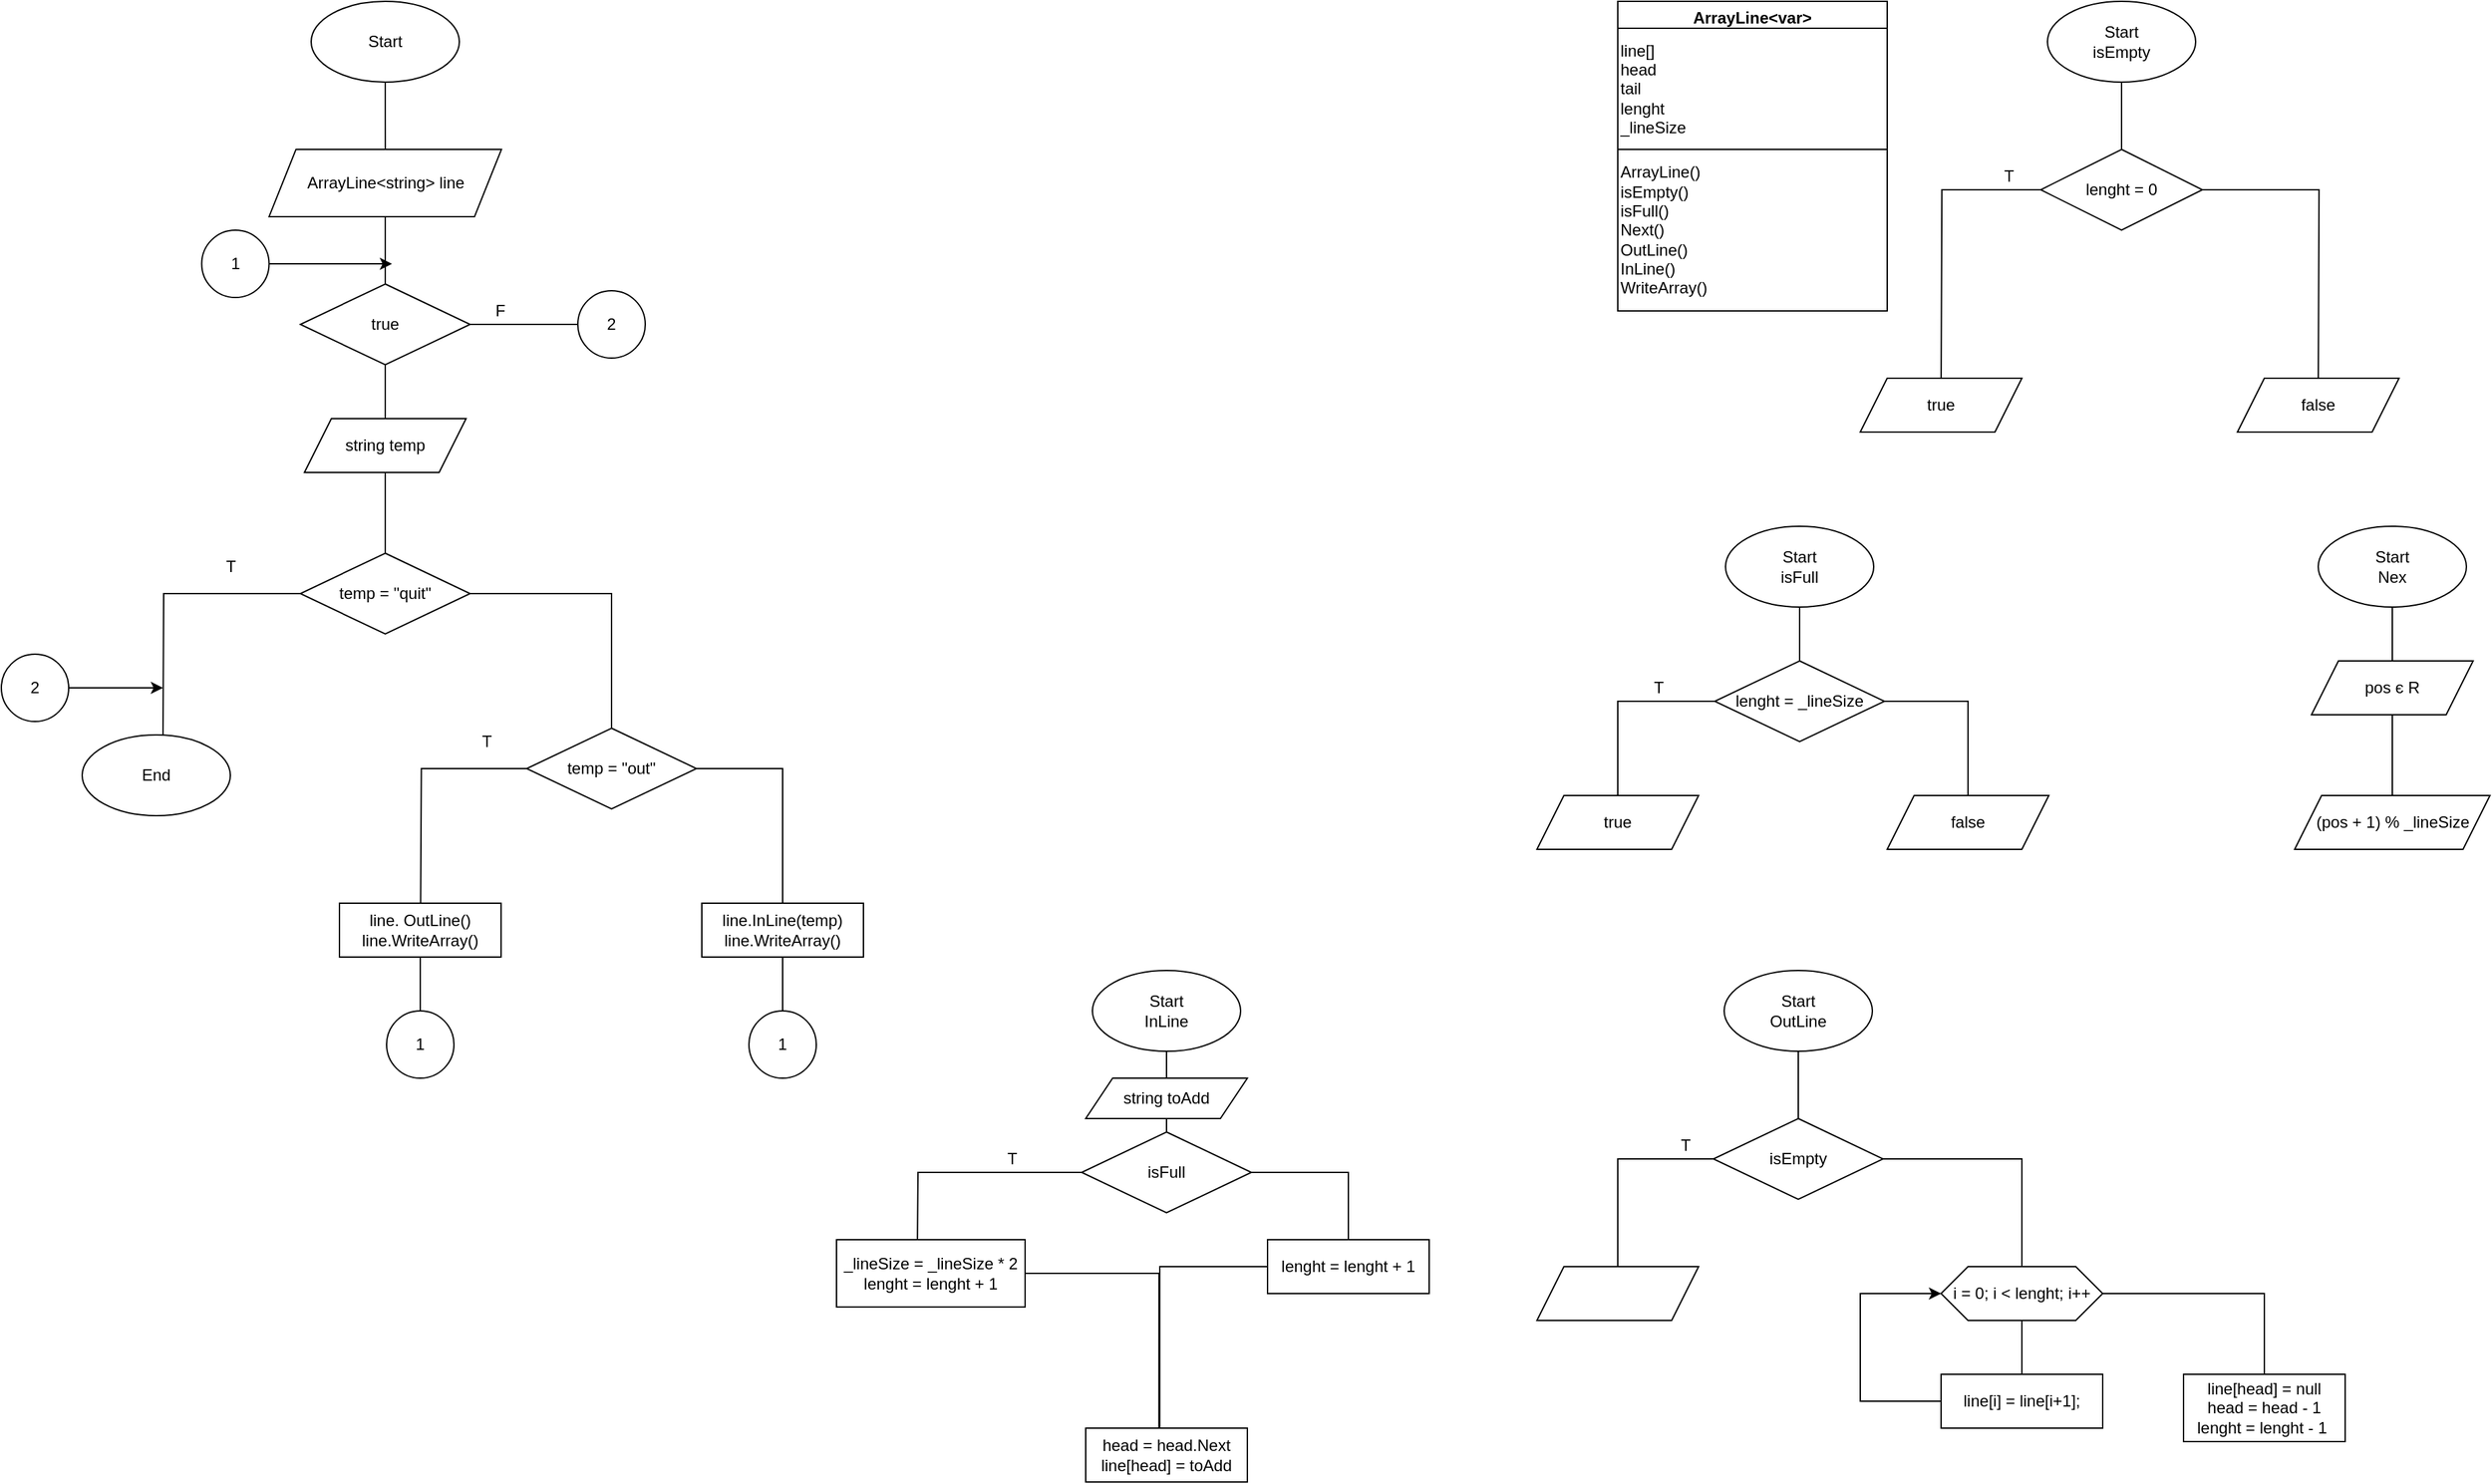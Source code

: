 <mxfile version="20.0.0" type="device"><diagram id="EuVSgjN-MHgFAg4A2t88" name="class ArrayLine"><mxGraphModel dx="4074" dy="3292" grid="1" gridSize="10" guides="1" tooltips="1" connect="1" arrows="1" fold="1" page="1" pageScale="1" pageWidth="827" pageHeight="1169" math="0" shadow="0"><root><mxCell id="0"/><mxCell id="1" parent="0"/><mxCell id="q8rkF_xc6ATO-vsYjyNR-1" value="ArrayLine&lt;var&gt;" style="swimlane;" vertex="1" parent="1"><mxGeometry x="40" y="40" width="200" height="230" as="geometry"><mxRectangle x="200" y="50" width="130" height="23" as="alternateBounds"/></mxGeometry></mxCell><mxCell id="q8rkF_xc6ATO-vsYjyNR-2" value="line[]&lt;br&gt;head&lt;br&gt;tail&lt;br&gt;lenght&lt;br&gt;_lineSize" style="whiteSpace=wrap;html=1;align=left;" vertex="1" parent="q8rkF_xc6ATO-vsYjyNR-1"><mxGeometry y="20" width="200" height="90" as="geometry"/></mxCell><mxCell id="q8rkF_xc6ATO-vsYjyNR-3" value="ArrayLine()&lt;br&gt;isEmpty()&lt;br&gt;isFull()&lt;br&gt;Next()&lt;br&gt;OutLine()&lt;br&gt;InLine()&lt;br&gt;WriteArray()" style="rounded=0;whiteSpace=wrap;html=1;align=left;" vertex="1" parent="q8rkF_xc6ATO-vsYjyNR-1"><mxGeometry y="110" width="200" height="120" as="geometry"/></mxCell><mxCell id="q8rkF_xc6ATO-vsYjyNR-7" style="edgeStyle=orthogonalEdgeStyle;rounded=0;orthogonalLoop=1;jettySize=auto;html=1;entryX=0.5;entryY=0;entryDx=0;entryDy=0;endArrow=none;endFill=0;" edge="1" parent="1" source="q8rkF_xc6ATO-vsYjyNR-5" target="q8rkF_xc6ATO-vsYjyNR-6"><mxGeometry relative="1" as="geometry"/></mxCell><mxCell id="q8rkF_xc6ATO-vsYjyNR-5" value="Start&lt;br&gt;isEmpty" style="ellipse;whiteSpace=wrap;html=1;" vertex="1" parent="1"><mxGeometry x="359" y="40" width="110" height="60" as="geometry"/></mxCell><mxCell id="q8rkF_xc6ATO-vsYjyNR-10" value="" style="edgeStyle=orthogonalEdgeStyle;rounded=0;orthogonalLoop=1;jettySize=auto;html=1;endArrow=none;endFill=0;" edge="1" parent="1" source="q8rkF_xc6ATO-vsYjyNR-6"><mxGeometry relative="1" as="geometry"><mxPoint x="280.053" y="320" as="targetPoint"/></mxGeometry></mxCell><mxCell id="q8rkF_xc6ATO-vsYjyNR-12" value="" style="edgeStyle=orthogonalEdgeStyle;rounded=0;orthogonalLoop=1;jettySize=auto;html=1;endArrow=none;endFill=0;" edge="1" parent="1" source="q8rkF_xc6ATO-vsYjyNR-6"><mxGeometry relative="1" as="geometry"><mxPoint x="560.053" y="320" as="targetPoint"/></mxGeometry></mxCell><mxCell id="q8rkF_xc6ATO-vsYjyNR-6" value="lenght = 0" style="rhombus;whiteSpace=wrap;html=1;" vertex="1" parent="1"><mxGeometry x="354" y="150" width="120" height="60" as="geometry"/></mxCell><mxCell id="q8rkF_xc6ATO-vsYjyNR-13" value="true&lt;span style=&quot;color: rgba(0, 0, 0, 0); font-family: monospace; font-size: 0px; text-align: start;&quot;&gt;%3CmxGraphModel%3E%3Croot%3E%3CmxCell%20id%3D%220%22%2F%3E%3CmxCell%20id%3D%221%22%20parent%3D%220%22%2F%3E%3CmxCell%20id%3D%222%22%20value%3D%22true%22%20style%3D%22whiteSpace%3Dwrap%3Bhtml%3D1%3B%22%20vertex%3D%221%22%20parent%3D%221%22%3E%3CmxGeometry%20x%3D%22220%22%20y%3D%22320%22%20width%3D%22120%22%20height%3D%2260%22%20as%3D%22geometry%22%2F%3E%3C%2FmxCell%3E%3CmxCell%20id%3D%223%22%20value%3D%22false%22%20style%3D%22whiteSpace%3Dwrap%3Bhtml%3D1%3B%22%20vertex%3D%221%22%20parent%3D%221%22%3E%3CmxGeometry%20x%3D%22500%22%20y%3D%22320%22%20width%3D%22120%22%20height%3D%2260%22%20as%3D%22geometry%22%2F%3E%3C%2FmxCell%3E%3C%2Froot%3E%3C%2FmxGraphModel%3E&lt;/span&gt;" style="shape=parallelogram;perimeter=parallelogramPerimeter;whiteSpace=wrap;html=1;fixedSize=1;" vertex="1" parent="1"><mxGeometry x="220" y="320" width="120" height="40" as="geometry"/></mxCell><mxCell id="q8rkF_xc6ATO-vsYjyNR-16" value="false" style="shape=parallelogram;perimeter=parallelogramPerimeter;whiteSpace=wrap;html=1;fixedSize=1;" vertex="1" parent="1"><mxGeometry x="500" y="320" width="120" height="40" as="geometry"/></mxCell><mxCell id="q8rkF_xc6ATO-vsYjyNR-22" style="edgeStyle=orthogonalEdgeStyle;rounded=0;orthogonalLoop=1;jettySize=auto;html=1;entryX=0.5;entryY=0;entryDx=0;entryDy=0;endArrow=none;endFill=0;" edge="1" parent="1" source="q8rkF_xc6ATO-vsYjyNR-17" target="q8rkF_xc6ATO-vsYjyNR-21"><mxGeometry relative="1" as="geometry"/></mxCell><mxCell id="q8rkF_xc6ATO-vsYjyNR-17" value="Start&lt;br&gt;isFull" style="ellipse;whiteSpace=wrap;html=1;" vertex="1" parent="1"><mxGeometry x="120" y="430" width="110" height="60" as="geometry"/></mxCell><mxCell id="q8rkF_xc6ATO-vsYjyNR-24" value="" style="edgeStyle=orthogonalEdgeStyle;rounded=0;orthogonalLoop=1;jettySize=auto;html=1;endArrow=none;endFill=0;" edge="1" parent="1" source="q8rkF_xc6ATO-vsYjyNR-21" target="q8rkF_xc6ATO-vsYjyNR-23"><mxGeometry relative="1" as="geometry"/></mxCell><mxCell id="q8rkF_xc6ATO-vsYjyNR-26" style="edgeStyle=orthogonalEdgeStyle;rounded=0;orthogonalLoop=1;jettySize=auto;html=1;endArrow=none;endFill=0;" edge="1" parent="1" source="q8rkF_xc6ATO-vsYjyNR-21" target="q8rkF_xc6ATO-vsYjyNR-25"><mxGeometry relative="1" as="geometry"/></mxCell><mxCell id="q8rkF_xc6ATO-vsYjyNR-21" value="lenght = _lineSize" style="rhombus;whiteSpace=wrap;html=1;" vertex="1" parent="1"><mxGeometry x="112" y="530" width="126" height="60" as="geometry"/></mxCell><mxCell id="q8rkF_xc6ATO-vsYjyNR-23" value="true" style="shape=parallelogram;perimeter=parallelogramPerimeter;whiteSpace=wrap;html=1;fixedSize=1;" vertex="1" parent="1"><mxGeometry x="-20" y="630" width="120" height="40" as="geometry"/></mxCell><mxCell id="q8rkF_xc6ATO-vsYjyNR-25" value="false" style="shape=parallelogram;perimeter=parallelogramPerimeter;whiteSpace=wrap;html=1;fixedSize=1;" vertex="1" parent="1"><mxGeometry x="240" y="630" width="120" height="40" as="geometry"/></mxCell><mxCell id="q8rkF_xc6ATO-vsYjyNR-29" value="" style="edgeStyle=orthogonalEdgeStyle;rounded=0;orthogonalLoop=1;jettySize=auto;html=1;endArrow=none;endFill=0;" edge="1" parent="1" source="q8rkF_xc6ATO-vsYjyNR-27"><mxGeometry relative="1" as="geometry"><mxPoint x="615" y="550" as="targetPoint"/></mxGeometry></mxCell><mxCell id="q8rkF_xc6ATO-vsYjyNR-27" value="Start&lt;br&gt;Nex" style="ellipse;whiteSpace=wrap;html=1;" vertex="1" parent="1"><mxGeometry x="560" y="430" width="110" height="60" as="geometry"/></mxCell><mxCell id="q8rkF_xc6ATO-vsYjyNR-33" style="edgeStyle=orthogonalEdgeStyle;rounded=0;orthogonalLoop=1;jettySize=auto;html=1;entryX=0.5;entryY=0;entryDx=0;entryDy=0;endArrow=none;endFill=0;" edge="1" parent="1" source="q8rkF_xc6ATO-vsYjyNR-31" target="q8rkF_xc6ATO-vsYjyNR-32"><mxGeometry relative="1" as="geometry"/></mxCell><mxCell id="q8rkF_xc6ATO-vsYjyNR-31" value="pos є R" style="shape=parallelogram;perimeter=parallelogramPerimeter;whiteSpace=wrap;html=1;fixedSize=1;" vertex="1" parent="1"><mxGeometry x="555" y="530.0" width="120" height="40" as="geometry"/></mxCell><mxCell id="q8rkF_xc6ATO-vsYjyNR-32" value="(pos + 1) % _lineSize" style="shape=parallelogram;perimeter=parallelogramPerimeter;whiteSpace=wrap;html=1;fixedSize=1;" vertex="1" parent="1"><mxGeometry x="542.5" y="630" width="145" height="40" as="geometry"/></mxCell><mxCell id="q8rkF_xc6ATO-vsYjyNR-36" style="edgeStyle=orthogonalEdgeStyle;rounded=0;orthogonalLoop=1;jettySize=auto;html=1;entryX=0.5;entryY=0;entryDx=0;entryDy=0;endArrow=none;endFill=0;" edge="1" parent="1" source="q8rkF_xc6ATO-vsYjyNR-34" target="q8rkF_xc6ATO-vsYjyNR-35"><mxGeometry relative="1" as="geometry"/></mxCell><mxCell id="q8rkF_xc6ATO-vsYjyNR-34" value="Start&lt;br&gt;OutLine" style="ellipse;whiteSpace=wrap;html=1;" vertex="1" parent="1"><mxGeometry x="119" y="760" width="110" height="60" as="geometry"/></mxCell><mxCell id="q8rkF_xc6ATO-vsYjyNR-38" style="edgeStyle=orthogonalEdgeStyle;rounded=0;orthogonalLoop=1;jettySize=auto;html=1;entryX=0.5;entryY=0;entryDx=0;entryDy=0;endArrow=none;endFill=0;" edge="1" parent="1" source="q8rkF_xc6ATO-vsYjyNR-35" target="q8rkF_xc6ATO-vsYjyNR-37"><mxGeometry relative="1" as="geometry"/></mxCell><mxCell id="q8rkF_xc6ATO-vsYjyNR-40" style="edgeStyle=orthogonalEdgeStyle;rounded=0;orthogonalLoop=1;jettySize=auto;html=1;entryX=0.5;entryY=0;entryDx=0;entryDy=0;endArrow=none;endFill=0;" edge="1" parent="1" source="q8rkF_xc6ATO-vsYjyNR-35" target="q8rkF_xc6ATO-vsYjyNR-39"><mxGeometry relative="1" as="geometry"/></mxCell><mxCell id="q8rkF_xc6ATO-vsYjyNR-35" value="isEmpty" style="rhombus;whiteSpace=wrap;html=1;" vertex="1" parent="1"><mxGeometry x="111" y="870" width="126" height="60" as="geometry"/></mxCell><mxCell id="q8rkF_xc6ATO-vsYjyNR-37" value="" style="shape=parallelogram;perimeter=parallelogramPerimeter;whiteSpace=wrap;html=1;fixedSize=1;" vertex="1" parent="1"><mxGeometry x="-20" y="980.0" width="120" height="40" as="geometry"/></mxCell><mxCell id="q8rkF_xc6ATO-vsYjyNR-42" style="edgeStyle=orthogonalEdgeStyle;rounded=0;orthogonalLoop=1;jettySize=auto;html=1;entryX=0.5;entryY=0;entryDx=0;entryDy=0;endArrow=none;endFill=0;" edge="1" parent="1" source="q8rkF_xc6ATO-vsYjyNR-39" target="q8rkF_xc6ATO-vsYjyNR-41"><mxGeometry relative="1" as="geometry"/></mxCell><mxCell id="q8rkF_xc6ATO-vsYjyNR-45" style="edgeStyle=orthogonalEdgeStyle;rounded=0;orthogonalLoop=1;jettySize=auto;html=1;entryX=0.5;entryY=0;entryDx=0;entryDy=0;endArrow=none;endFill=0;" edge="1" parent="1" source="q8rkF_xc6ATO-vsYjyNR-39" target="q8rkF_xc6ATO-vsYjyNR-44"><mxGeometry relative="1" as="geometry"/></mxCell><mxCell id="q8rkF_xc6ATO-vsYjyNR-39" value="i = 0; i &amp;lt; lenght; i++" style="shape=hexagon;perimeter=hexagonPerimeter2;whiteSpace=wrap;html=1;fixedSize=1;" vertex="1" parent="1"><mxGeometry x="280" y="980" width="120" height="40" as="geometry"/></mxCell><mxCell id="q8rkF_xc6ATO-vsYjyNR-43" style="edgeStyle=orthogonalEdgeStyle;rounded=0;orthogonalLoop=1;jettySize=auto;html=1;endArrow=classic;endFill=1;entryX=0;entryY=0.5;entryDx=0;entryDy=0;" edge="1" parent="1" source="q8rkF_xc6ATO-vsYjyNR-41" target="q8rkF_xc6ATO-vsYjyNR-39"><mxGeometry relative="1" as="geometry"><mxPoint x="240" y="990" as="targetPoint"/><Array as="points"><mxPoint x="220" y="1080"/><mxPoint x="220" y="1000"/></Array></mxGeometry></mxCell><mxCell id="q8rkF_xc6ATO-vsYjyNR-41" value="line[i] = line[i+1];" style="rounded=0;whiteSpace=wrap;html=1;" vertex="1" parent="1"><mxGeometry x="280" y="1060" width="120" height="40" as="geometry"/></mxCell><mxCell id="q8rkF_xc6ATO-vsYjyNR-44" value="line[head] = null&lt;br&gt;head = head - 1&lt;br&gt;lenght = lenght - 1&amp;nbsp;" style="rounded=0;whiteSpace=wrap;html=1;" vertex="1" parent="1"><mxGeometry x="460" y="1060" width="120" height="50" as="geometry"/></mxCell><mxCell id="q8rkF_xc6ATO-vsYjyNR-48" style="edgeStyle=orthogonalEdgeStyle;rounded=0;orthogonalLoop=1;jettySize=auto;html=1;endArrow=none;endFill=0;" edge="1" parent="1" source="q8rkF_xc6ATO-vsYjyNR-46" target="q8rkF_xc6ATO-vsYjyNR-47"><mxGeometry relative="1" as="geometry"/></mxCell><mxCell id="q8rkF_xc6ATO-vsYjyNR-46" value="Start&lt;br&gt;InLine" style="ellipse;whiteSpace=wrap;html=1;" vertex="1" parent="1"><mxGeometry x="-350" y="760" width="110" height="60" as="geometry"/></mxCell><mxCell id="q8rkF_xc6ATO-vsYjyNR-50" style="edgeStyle=orthogonalEdgeStyle;rounded=0;orthogonalLoop=1;jettySize=auto;html=1;entryX=0.5;entryY=0;entryDx=0;entryDy=0;endArrow=none;endFill=0;" edge="1" parent="1" source="q8rkF_xc6ATO-vsYjyNR-47"><mxGeometry relative="1" as="geometry"><mxPoint x="-480" y="970" as="targetPoint"/></mxGeometry></mxCell><mxCell id="q8rkF_xc6ATO-vsYjyNR-53" style="edgeStyle=orthogonalEdgeStyle;rounded=0;orthogonalLoop=1;jettySize=auto;html=1;endArrow=none;endFill=0;" edge="1" parent="1" source="q8rkF_xc6ATO-vsYjyNR-47" target="q8rkF_xc6ATO-vsYjyNR-52"><mxGeometry relative="1" as="geometry"/></mxCell><mxCell id="q8rkF_xc6ATO-vsYjyNR-47" value="isFull" style="rhombus;whiteSpace=wrap;html=1;" vertex="1" parent="1"><mxGeometry x="-358" y="880" width="126" height="60" as="geometry"/></mxCell><mxCell id="q8rkF_xc6ATO-vsYjyNR-55" style="edgeStyle=orthogonalEdgeStyle;rounded=0;orthogonalLoop=1;jettySize=auto;html=1;entryX=0.453;entryY=-0.009;entryDx=0;entryDy=0;entryPerimeter=0;endArrow=none;endFill=0;" edge="1" parent="1" source="q8rkF_xc6ATO-vsYjyNR-51" target="q8rkF_xc6ATO-vsYjyNR-54"><mxGeometry relative="1" as="geometry"/></mxCell><mxCell id="q8rkF_xc6ATO-vsYjyNR-51" value="&lt;div&gt;_lineSize = _lineSize * 2&lt;/div&gt;&lt;div&gt;&lt;span style=&quot;background-color: initial;&quot;&gt;lenght = lenght + 1&lt;/span&gt;&lt;/div&gt;" style="rounded=0;whiteSpace=wrap;html=1;" vertex="1" parent="1"><mxGeometry x="-540" y="960" width="140" height="50" as="geometry"/></mxCell><mxCell id="q8rkF_xc6ATO-vsYjyNR-56" style="edgeStyle=orthogonalEdgeStyle;rounded=0;orthogonalLoop=1;jettySize=auto;html=1;endArrow=none;endFill=0;" edge="1" parent="1" source="q8rkF_xc6ATO-vsYjyNR-52"><mxGeometry relative="1" as="geometry"><mxPoint x="-300.0" y="1100.0" as="targetPoint"/><Array as="points"><mxPoint x="-300" y="980"/></Array></mxGeometry></mxCell><mxCell id="q8rkF_xc6ATO-vsYjyNR-52" value="lenght = lenght + 1" style="rounded=0;whiteSpace=wrap;html=1;" vertex="1" parent="1"><mxGeometry x="-220" y="960" width="120" height="40" as="geometry"/></mxCell><mxCell id="q8rkF_xc6ATO-vsYjyNR-54" value="head = head.Next&lt;br&gt;line[head] = toAdd" style="rounded=0;whiteSpace=wrap;html=1;" vertex="1" parent="1"><mxGeometry x="-355" y="1100" width="120" height="40" as="geometry"/></mxCell><mxCell id="q8rkF_xc6ATO-vsYjyNR-58" value="string toAdd" style="shape=parallelogram;perimeter=parallelogramPerimeter;whiteSpace=wrap;html=1;fixedSize=1;" vertex="1" parent="1"><mxGeometry x="-355" y="840" width="120" height="30" as="geometry"/></mxCell><mxCell id="q8rkF_xc6ATO-vsYjyNR-61" value="T" style="text;html=1;align=center;verticalAlign=middle;resizable=0;points=[];autosize=1;strokeColor=none;fillColor=none;" vertex="1" parent="1"><mxGeometry x="320" y="160" width="20" height="20" as="geometry"/></mxCell><mxCell id="q8rkF_xc6ATO-vsYjyNR-62" value="T" style="text;html=1;align=center;verticalAlign=middle;resizable=0;points=[];autosize=1;strokeColor=none;fillColor=none;" vertex="1" parent="1"><mxGeometry x="60" y="540" width="20" height="20" as="geometry"/></mxCell><mxCell id="q8rkF_xc6ATO-vsYjyNR-63" value="T" style="text;html=1;align=center;verticalAlign=middle;resizable=0;points=[];autosize=1;strokeColor=none;fillColor=none;" vertex="1" parent="1"><mxGeometry x="80" y="880" width="20" height="20" as="geometry"/></mxCell><mxCell id="q8rkF_xc6ATO-vsYjyNR-64" value="T" style="text;html=1;align=center;verticalAlign=middle;resizable=0;points=[];autosize=1;strokeColor=none;fillColor=none;" vertex="1" parent="1"><mxGeometry x="-420" y="890" width="20" height="20" as="geometry"/></mxCell><mxCell id="mxSn8GoDprqqzN6TOALR-3" style="edgeStyle=orthogonalEdgeStyle;rounded=0;orthogonalLoop=1;jettySize=auto;html=1;endArrow=none;endFill=0;" edge="1" parent="1" source="mxSn8GoDprqqzN6TOALR-1" target="mxSn8GoDprqqzN6TOALR-2"><mxGeometry relative="1" as="geometry"/></mxCell><mxCell id="mxSn8GoDprqqzN6TOALR-1" value="Start" style="ellipse;whiteSpace=wrap;html=1;" vertex="1" parent="1"><mxGeometry x="-930" y="40" width="110" height="60" as="geometry"/></mxCell><mxCell id="mxSn8GoDprqqzN6TOALR-2" value="ArrayLine&amp;lt;string&amp;gt; line" style="shape=parallelogram;perimeter=parallelogramPerimeter;whiteSpace=wrap;html=1;fixedSize=1;" vertex="1" parent="1"><mxGeometry x="-961.25" y="150" width="172.5" height="50" as="geometry"/></mxCell><mxCell id="mxSn8GoDprqqzN6TOALR-5" style="edgeStyle=orthogonalEdgeStyle;rounded=0;orthogonalLoop=1;jettySize=auto;html=1;entryX=0.5;entryY=1;entryDx=0;entryDy=0;endArrow=none;endFill=0;" edge="1" parent="1" source="mxSn8GoDprqqzN6TOALR-4" target="mxSn8GoDprqqzN6TOALR-2"><mxGeometry relative="1" as="geometry"/></mxCell><mxCell id="mxSn8GoDprqqzN6TOALR-8" style="edgeStyle=orthogonalEdgeStyle;rounded=0;orthogonalLoop=1;jettySize=auto;html=1;entryX=0.5;entryY=0;entryDx=0;entryDy=0;endArrow=none;endFill=0;" edge="1" parent="1" source="mxSn8GoDprqqzN6TOALR-4" target="mxSn8GoDprqqzN6TOALR-7"><mxGeometry relative="1" as="geometry"/></mxCell><mxCell id="mxSn8GoDprqqzN6TOALR-30" style="edgeStyle=orthogonalEdgeStyle;rounded=0;orthogonalLoop=1;jettySize=auto;html=1;entryX=0;entryY=0.5;entryDx=0;entryDy=0;endArrow=none;endFill=0;" edge="1" parent="1" source="mxSn8GoDprqqzN6TOALR-4" target="mxSn8GoDprqqzN6TOALR-29"><mxGeometry relative="1" as="geometry"/></mxCell><mxCell id="mxSn8GoDprqqzN6TOALR-4" value="true" style="rhombus;whiteSpace=wrap;html=1;" vertex="1" parent="1"><mxGeometry x="-938" y="250" width="126" height="60" as="geometry"/></mxCell><mxCell id="mxSn8GoDprqqzN6TOALR-10" style="edgeStyle=orthogonalEdgeStyle;rounded=0;orthogonalLoop=1;jettySize=auto;html=1;entryX=0.5;entryY=0;entryDx=0;entryDy=0;endArrow=none;endFill=0;" edge="1" parent="1" source="mxSn8GoDprqqzN6TOALR-7" target="mxSn8GoDprqqzN6TOALR-9"><mxGeometry relative="1" as="geometry"/></mxCell><mxCell id="mxSn8GoDprqqzN6TOALR-7" value="string temp" style="shape=parallelogram;perimeter=parallelogramPerimeter;whiteSpace=wrap;html=1;fixedSize=1;" vertex="1" parent="1"><mxGeometry x="-935" y="350.0" width="120" height="40" as="geometry"/></mxCell><mxCell id="mxSn8GoDprqqzN6TOALR-11" style="edgeStyle=orthogonalEdgeStyle;rounded=0;orthogonalLoop=1;jettySize=auto;html=1;endArrow=none;endFill=0;" edge="1" parent="1" source="mxSn8GoDprqqzN6TOALR-9"><mxGeometry relative="1" as="geometry"><mxPoint x="-1040" y="590" as="targetPoint"/></mxGeometry></mxCell><mxCell id="mxSn8GoDprqqzN6TOALR-14" style="edgeStyle=orthogonalEdgeStyle;rounded=0;orthogonalLoop=1;jettySize=auto;html=1;entryX=0.5;entryY=0;entryDx=0;entryDy=0;endArrow=none;endFill=0;" edge="1" parent="1" source="mxSn8GoDprqqzN6TOALR-9" target="mxSn8GoDprqqzN6TOALR-13"><mxGeometry relative="1" as="geometry"/></mxCell><mxCell id="mxSn8GoDprqqzN6TOALR-9" value="temp = &quot;quit&quot;" style="rhombus;whiteSpace=wrap;html=1;" vertex="1" parent="1"><mxGeometry x="-938" y="450" width="126" height="60" as="geometry"/></mxCell><mxCell id="mxSn8GoDprqqzN6TOALR-12" value="End" style="ellipse;whiteSpace=wrap;html=1;" vertex="1" parent="1"><mxGeometry x="-1100" y="585" width="110" height="60" as="geometry"/></mxCell><mxCell id="mxSn8GoDprqqzN6TOALR-18" style="edgeStyle=orthogonalEdgeStyle;rounded=0;orthogonalLoop=1;jettySize=auto;html=1;entryX=0.5;entryY=0;entryDx=0;entryDy=0;endArrow=none;endFill=0;" edge="1" parent="1" source="mxSn8GoDprqqzN6TOALR-13"><mxGeometry relative="1" as="geometry"><mxPoint x="-848.75" y="710.0" as="targetPoint"/></mxGeometry></mxCell><mxCell id="mxSn8GoDprqqzN6TOALR-21" style="edgeStyle=orthogonalEdgeStyle;rounded=0;orthogonalLoop=1;jettySize=auto;html=1;endArrow=none;endFill=0;" edge="1" parent="1" source="mxSn8GoDprqqzN6TOALR-13" target="mxSn8GoDprqqzN6TOALR-20"><mxGeometry relative="1" as="geometry"/></mxCell><mxCell id="mxSn8GoDprqqzN6TOALR-13" value="temp = &quot;out&quot;" style="rhombus;whiteSpace=wrap;html=1;" vertex="1" parent="1"><mxGeometry x="-770" y="580" width="126" height="60" as="geometry"/></mxCell><mxCell id="mxSn8GoDprqqzN6TOALR-25" style="edgeStyle=orthogonalEdgeStyle;rounded=0;orthogonalLoop=1;jettySize=auto;html=1;entryX=0.5;entryY=0;entryDx=0;entryDy=0;endArrow=none;endFill=0;" edge="1" parent="1" source="mxSn8GoDprqqzN6TOALR-19" target="mxSn8GoDprqqzN6TOALR-22"><mxGeometry relative="1" as="geometry"/></mxCell><mxCell id="mxSn8GoDprqqzN6TOALR-19" value="line. OutLine()&lt;br&gt;line.WriteArray()" style="rounded=0;whiteSpace=wrap;html=1;" vertex="1" parent="1"><mxGeometry x="-909" y="710" width="120" height="40" as="geometry"/></mxCell><mxCell id="mxSn8GoDprqqzN6TOALR-24" style="edgeStyle=orthogonalEdgeStyle;rounded=0;orthogonalLoop=1;jettySize=auto;html=1;entryX=0.5;entryY=0;entryDx=0;entryDy=0;endArrow=none;endFill=0;" edge="1" parent="1" source="mxSn8GoDprqqzN6TOALR-20" target="mxSn8GoDprqqzN6TOALR-23"><mxGeometry relative="1" as="geometry"/></mxCell><mxCell id="mxSn8GoDprqqzN6TOALR-20" value="&lt;div&gt;line.InLine(temp)&lt;/div&gt;&lt;div&gt;&lt;span style=&quot;background-color: initial;&quot;&gt;line.WriteArray()&lt;/span&gt;&lt;/div&gt;" style="rounded=0;whiteSpace=wrap;html=1;" vertex="1" parent="1"><mxGeometry x="-640" y="710" width="120" height="40" as="geometry"/></mxCell><mxCell id="mxSn8GoDprqqzN6TOALR-22" value="1" style="ellipse;whiteSpace=wrap;html=1;aspect=fixed;" vertex="1" parent="1"><mxGeometry x="-874" y="790" width="50" height="50" as="geometry"/></mxCell><mxCell id="mxSn8GoDprqqzN6TOALR-23" value="1" style="ellipse;whiteSpace=wrap;html=1;aspect=fixed;" vertex="1" parent="1"><mxGeometry x="-605" y="790" width="50" height="50" as="geometry"/></mxCell><mxCell id="mxSn8GoDprqqzN6TOALR-27" style="edgeStyle=orthogonalEdgeStyle;rounded=0;orthogonalLoop=1;jettySize=auto;html=1;endArrow=classic;endFill=1;" edge="1" parent="1" source="mxSn8GoDprqqzN6TOALR-26"><mxGeometry relative="1" as="geometry"><mxPoint x="-870" y="235" as="targetPoint"/><Array as="points"><mxPoint x="-890" y="235"/><mxPoint x="-890" y="235"/></Array></mxGeometry></mxCell><mxCell id="mxSn8GoDprqqzN6TOALR-26" value="1" style="ellipse;whiteSpace=wrap;html=1;aspect=fixed;" vertex="1" parent="1"><mxGeometry x="-1011.25" y="210" width="50" height="50" as="geometry"/></mxCell><mxCell id="mxSn8GoDprqqzN6TOALR-29" value="2" style="ellipse;whiteSpace=wrap;html=1;aspect=fixed;" vertex="1" parent="1"><mxGeometry x="-732" y="255" width="50" height="50" as="geometry"/></mxCell><mxCell id="mxSn8GoDprqqzN6TOALR-32" style="edgeStyle=orthogonalEdgeStyle;rounded=0;orthogonalLoop=1;jettySize=auto;html=1;endArrow=classic;endFill=1;" edge="1" parent="1" source="mxSn8GoDprqqzN6TOALR-31"><mxGeometry relative="1" as="geometry"><mxPoint x="-1040" y="550.0" as="targetPoint"/></mxGeometry></mxCell><mxCell id="mxSn8GoDprqqzN6TOALR-31" value="2" style="ellipse;whiteSpace=wrap;html=1;aspect=fixed;" vertex="1" parent="1"><mxGeometry x="-1160" y="525" width="50" height="50" as="geometry"/></mxCell><mxCell id="mxSn8GoDprqqzN6TOALR-33" value="T" style="text;html=1;align=center;verticalAlign=middle;resizable=0;points=[];autosize=1;strokeColor=none;fillColor=none;" vertex="1" parent="1"><mxGeometry x="-810" y="580" width="20" height="20" as="geometry"/></mxCell><mxCell id="mxSn8GoDprqqzN6TOALR-34" value="T" style="text;html=1;align=center;verticalAlign=middle;resizable=0;points=[];autosize=1;strokeColor=none;fillColor=none;" vertex="1" parent="1"><mxGeometry x="-1000" y="450" width="20" height="20" as="geometry"/></mxCell><mxCell id="mxSn8GoDprqqzN6TOALR-35" value="F" style="text;html=1;align=center;verticalAlign=middle;resizable=0;points=[];autosize=1;strokeColor=none;fillColor=none;" vertex="1" parent="1"><mxGeometry x="-800" y="260" width="20" height="20" as="geometry"/></mxCell></root></mxGraphModel></diagram></mxfile>